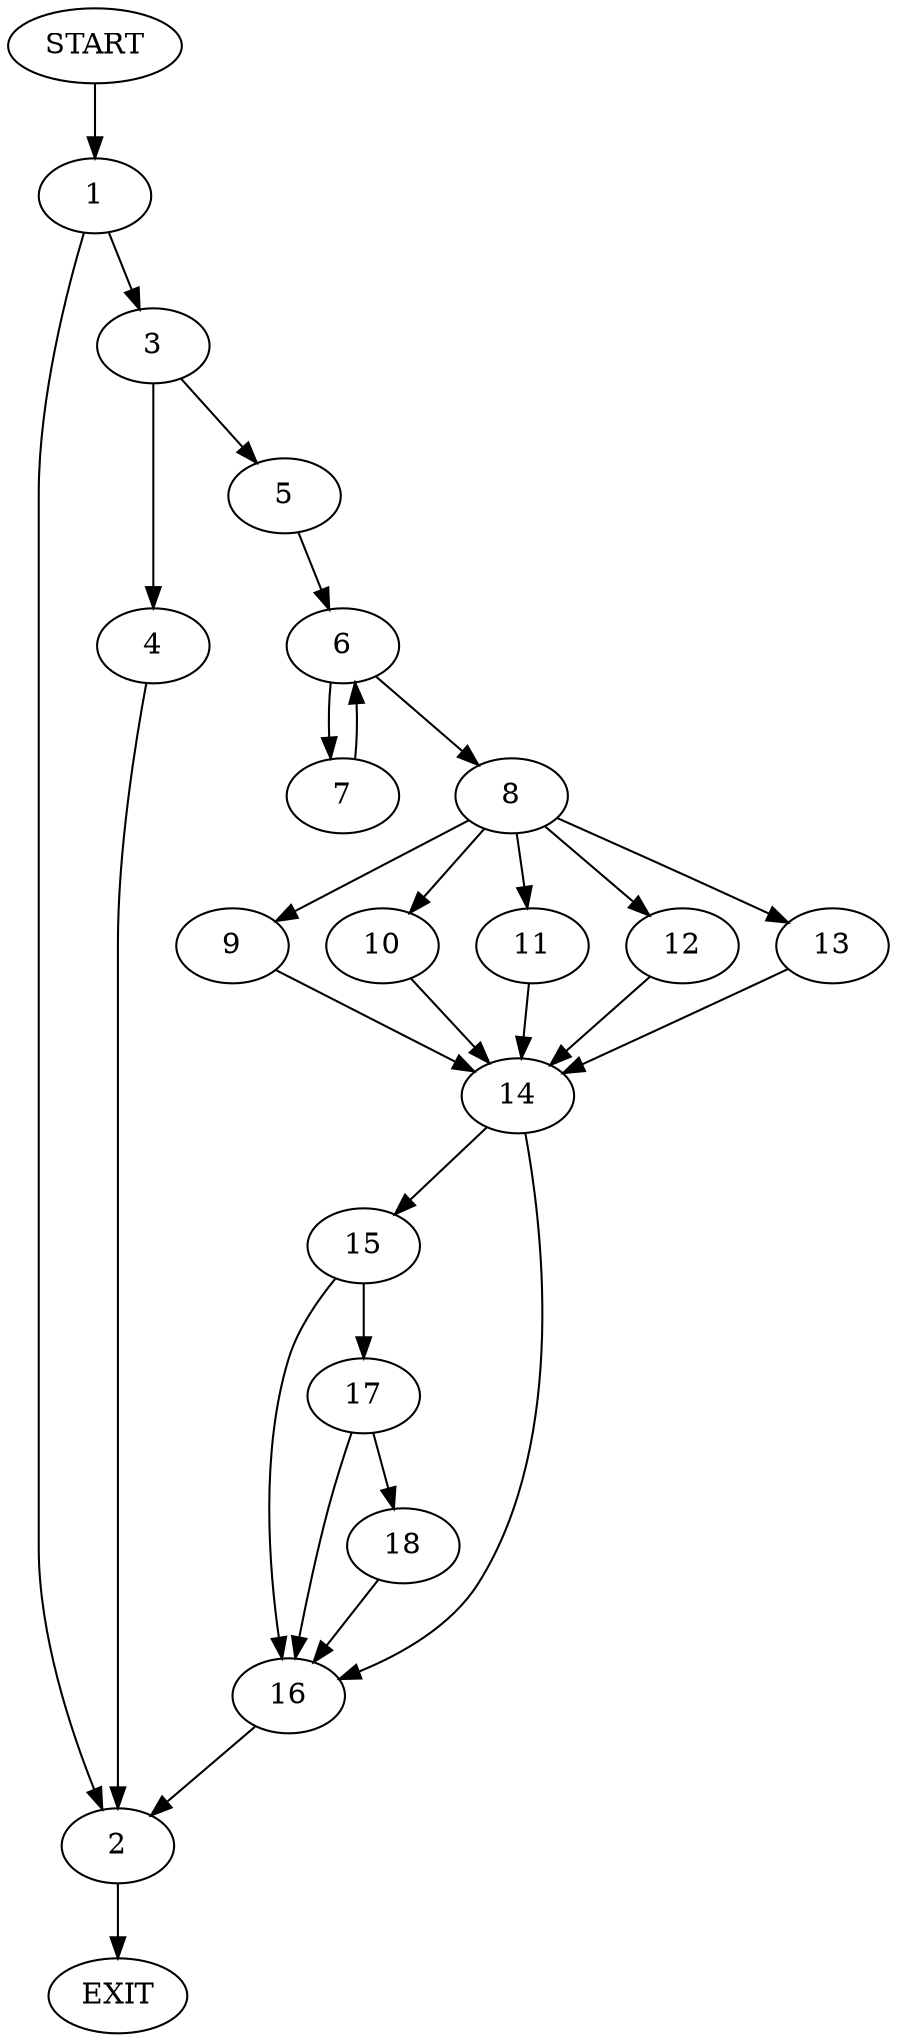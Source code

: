 digraph {
0 [label="START"]
19 [label="EXIT"]
0 -> 1
1 -> 2
1 -> 3
3 -> 4
3 -> 5
2 -> 19
5 -> 6
4 -> 2
6 -> 7
6 -> 8
7 -> 6
8 -> 9
8 -> 10
8 -> 11
8 -> 12
8 -> 13
13 -> 14
10 -> 14
12 -> 14
11 -> 14
9 -> 14
14 -> 15
14 -> 16
16 -> 2
15 -> 16
15 -> 17
17 -> 16
17 -> 18
18 -> 16
}
